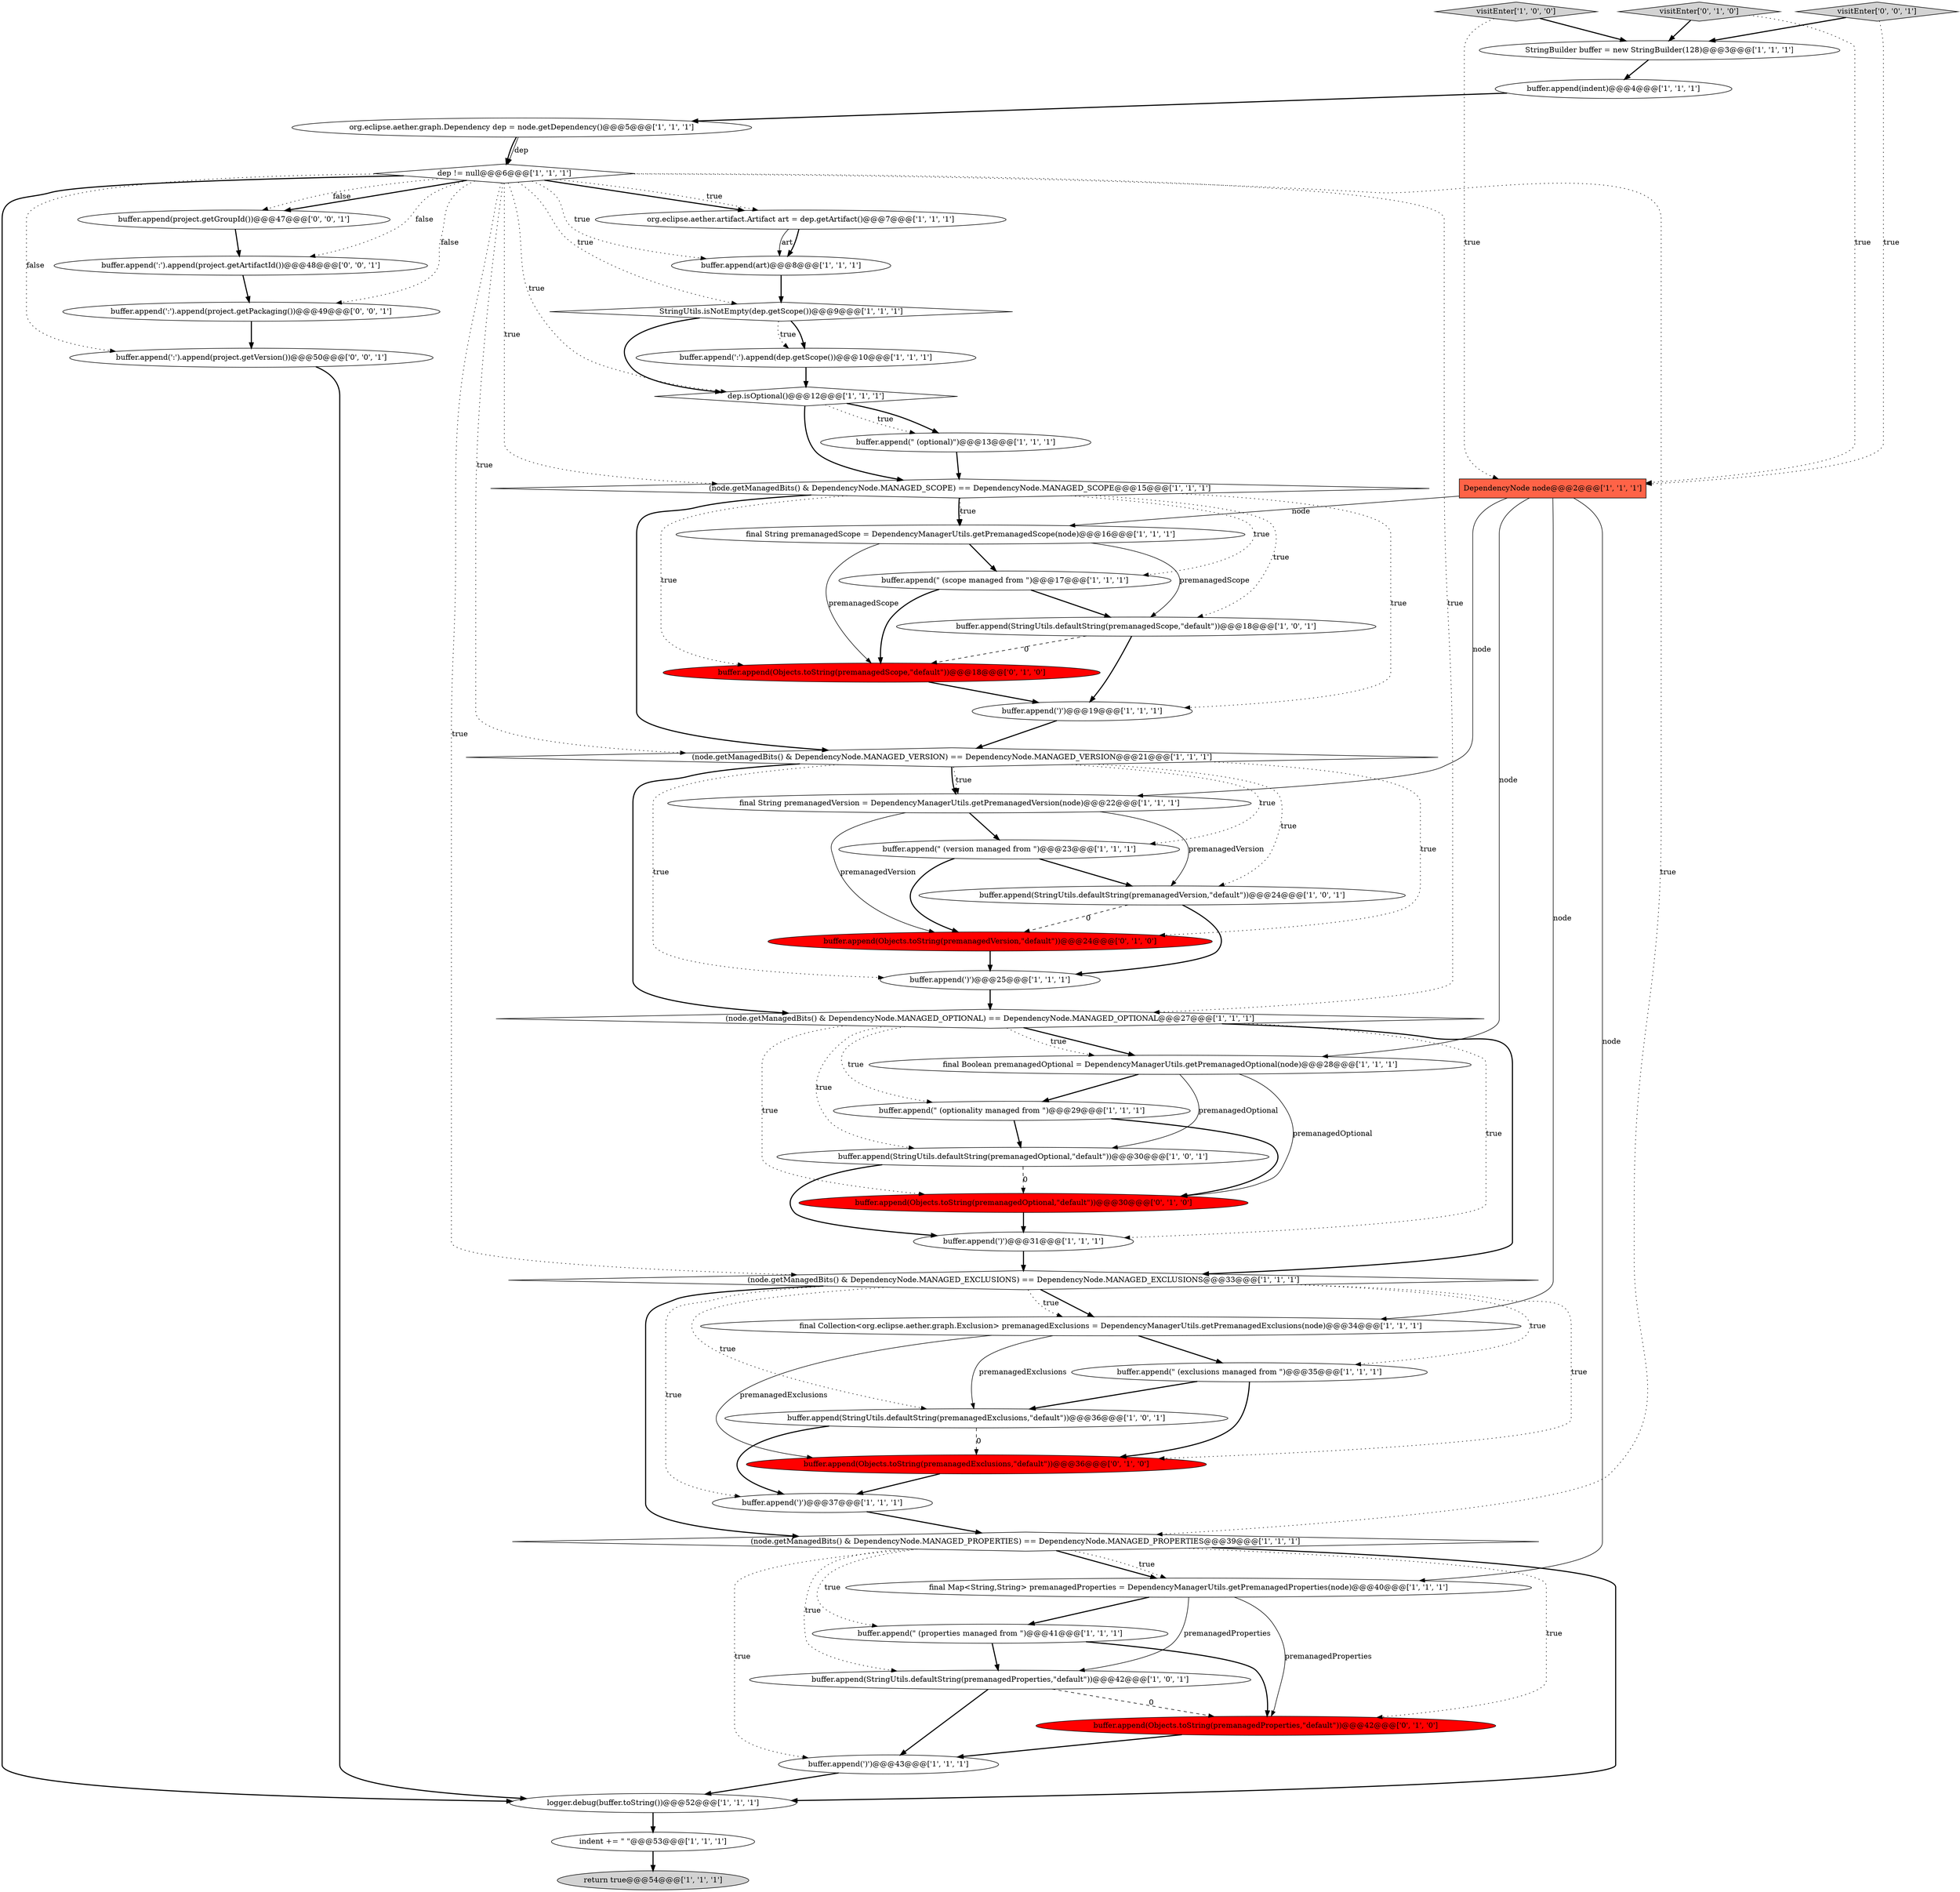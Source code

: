 digraph {
38 [style = filled, label = "buffer.append(indent)@@@4@@@['1', '1', '1']", fillcolor = white, shape = ellipse image = "AAA0AAABBB1BBB"];
21 [style = filled, label = "org.eclipse.aether.artifact.Artifact art = dep.getArtifact()@@@7@@@['1', '1', '1']", fillcolor = white, shape = ellipse image = "AAA0AAABBB1BBB"];
42 [style = filled, label = "buffer.append(Objects.toString(premanagedVersion,\"default\"))@@@24@@@['0', '1', '0']", fillcolor = red, shape = ellipse image = "AAA1AAABBB2BBB"];
39 [style = filled, label = "org.eclipse.aether.graph.Dependency dep = node.getDependency()@@@5@@@['1', '1', '1']", fillcolor = white, shape = ellipse image = "AAA0AAABBB1BBB"];
7 [style = filled, label = "dep.isOptional()@@@12@@@['1', '1', '1']", fillcolor = white, shape = diamond image = "AAA0AAABBB1BBB"];
22 [style = filled, label = "buffer.append(StringUtils.defaultString(premanagedVersion,\"default\"))@@@24@@@['1', '0', '1']", fillcolor = white, shape = ellipse image = "AAA0AAABBB1BBB"];
36 [style = filled, label = "StringUtils.isNotEmpty(dep.getScope())@@@9@@@['1', '1', '1']", fillcolor = white, shape = diamond image = "AAA0AAABBB1BBB"];
9 [style = filled, label = "buffer.append(\" (exclusions managed from \")@@@35@@@['1', '1', '1']", fillcolor = white, shape = ellipse image = "AAA0AAABBB1BBB"];
20 [style = filled, label = "visitEnter['1', '0', '0']", fillcolor = lightgray, shape = diamond image = "AAA0AAABBB1BBB"];
47 [style = filled, label = "buffer.append(':').append(project.getPackaging())@@@49@@@['0', '0', '1']", fillcolor = white, shape = ellipse image = "AAA0AAABBB3BBB"];
19 [style = filled, label = "(node.getManagedBits() & DependencyNode.MANAGED_OPTIONAL) == DependencyNode.MANAGED_OPTIONAL@@@27@@@['1', '1', '1']", fillcolor = white, shape = diamond image = "AAA0AAABBB1BBB"];
26 [style = filled, label = "logger.debug(buffer.toString())@@@52@@@['1', '1', '1']", fillcolor = white, shape = ellipse image = "AAA0AAABBB1BBB"];
12 [style = filled, label = "final Boolean premanagedOptional = DependencyManagerUtils.getPremanagedOptional(node)@@@28@@@['1', '1', '1']", fillcolor = white, shape = ellipse image = "AAA0AAABBB1BBB"];
40 [style = filled, label = "buffer.append(Objects.toString(premanagedScope,\"default\"))@@@18@@@['0', '1', '0']", fillcolor = red, shape = ellipse image = "AAA1AAABBB2BBB"];
41 [style = filled, label = "buffer.append(Objects.toString(premanagedProperties,\"default\"))@@@42@@@['0', '1', '0']", fillcolor = red, shape = ellipse image = "AAA1AAABBB2BBB"];
16 [style = filled, label = "buffer.append(art)@@@8@@@['1', '1', '1']", fillcolor = white, shape = ellipse image = "AAA0AAABBB1BBB"];
6 [style = filled, label = "buffer.append(\" (scope managed from \")@@@17@@@['1', '1', '1']", fillcolor = white, shape = ellipse image = "AAA0AAABBB1BBB"];
15 [style = filled, label = "return true@@@54@@@['1', '1', '1']", fillcolor = lightgray, shape = ellipse image = "AAA0AAABBB1BBB"];
30 [style = filled, label = "dep != null@@@6@@@['1', '1', '1']", fillcolor = white, shape = diamond image = "AAA0AAABBB1BBB"];
50 [style = filled, label = "buffer.append(':').append(project.getVersion())@@@50@@@['0', '0', '1']", fillcolor = white, shape = ellipse image = "AAA0AAABBB3BBB"];
46 [style = filled, label = "buffer.append(':').append(project.getArtifactId())@@@48@@@['0', '0', '1']", fillcolor = white, shape = ellipse image = "AAA0AAABBB3BBB"];
0 [style = filled, label = "buffer.append(':').append(dep.getScope())@@@10@@@['1', '1', '1']", fillcolor = white, shape = ellipse image = "AAA0AAABBB1BBB"];
18 [style = filled, label = "final String premanagedScope = DependencyManagerUtils.getPremanagedScope(node)@@@16@@@['1', '1', '1']", fillcolor = white, shape = ellipse image = "AAA0AAABBB1BBB"];
14 [style = filled, label = "buffer.append(\" (properties managed from \")@@@41@@@['1', '1', '1']", fillcolor = white, shape = ellipse image = "AAA0AAABBB1BBB"];
37 [style = filled, label = "buffer.append(StringUtils.defaultString(premanagedOptional,\"default\"))@@@30@@@['1', '0', '1']", fillcolor = white, shape = ellipse image = "AAA0AAABBB1BBB"];
11 [style = filled, label = "(node.getManagedBits() & DependencyNode.MANAGED_EXCLUSIONS) == DependencyNode.MANAGED_EXCLUSIONS@@@33@@@['1', '1', '1']", fillcolor = white, shape = diamond image = "AAA0AAABBB1BBB"];
25 [style = filled, label = "buffer.append(')')@@@43@@@['1', '1', '1']", fillcolor = white, shape = ellipse image = "AAA0AAABBB1BBB"];
28 [style = filled, label = "buffer.append(\" (version managed from \")@@@23@@@['1', '1', '1']", fillcolor = white, shape = ellipse image = "AAA0AAABBB1BBB"];
29 [style = filled, label = "buffer.append(StringUtils.defaultString(premanagedScope,\"default\"))@@@18@@@['1', '0', '1']", fillcolor = white, shape = ellipse image = "AAA0AAABBB1BBB"];
10 [style = filled, label = "buffer.append(')')@@@31@@@['1', '1', '1']", fillcolor = white, shape = ellipse image = "AAA0AAABBB1BBB"];
43 [style = filled, label = "buffer.append(Objects.toString(premanagedOptional,\"default\"))@@@30@@@['0', '1', '0']", fillcolor = red, shape = ellipse image = "AAA1AAABBB2BBB"];
8 [style = filled, label = "final String premanagedVersion = DependencyManagerUtils.getPremanagedVersion(node)@@@22@@@['1', '1', '1']", fillcolor = white, shape = ellipse image = "AAA0AAABBB1BBB"];
32 [style = filled, label = "(node.getManagedBits() & DependencyNode.MANAGED_SCOPE) == DependencyNode.MANAGED_SCOPE@@@15@@@['1', '1', '1']", fillcolor = white, shape = diamond image = "AAA0AAABBB1BBB"];
44 [style = filled, label = "visitEnter['0', '1', '0']", fillcolor = lightgray, shape = diamond image = "AAA0AAABBB2BBB"];
13 [style = filled, label = "buffer.append(')')@@@37@@@['1', '1', '1']", fillcolor = white, shape = ellipse image = "AAA0AAABBB1BBB"];
49 [style = filled, label = "buffer.append(project.getGroupId())@@@47@@@['0', '0', '1']", fillcolor = white, shape = ellipse image = "AAA0AAABBB3BBB"];
31 [style = filled, label = "final Map<String,String> premanagedProperties = DependencyManagerUtils.getPremanagedProperties(node)@@@40@@@['1', '1', '1']", fillcolor = white, shape = ellipse image = "AAA0AAABBB1BBB"];
17 [style = filled, label = "buffer.append(StringUtils.defaultString(premanagedExclusions,\"default\"))@@@36@@@['1', '0', '1']", fillcolor = white, shape = ellipse image = "AAA0AAABBB1BBB"];
2 [style = filled, label = "(node.getManagedBits() & DependencyNode.MANAGED_VERSION) == DependencyNode.MANAGED_VERSION@@@21@@@['1', '1', '1']", fillcolor = white, shape = diamond image = "AAA0AAABBB1BBB"];
3 [style = filled, label = "buffer.append(')')@@@25@@@['1', '1', '1']", fillcolor = white, shape = ellipse image = "AAA0AAABBB1BBB"];
23 [style = filled, label = "buffer.append(StringUtils.defaultString(premanagedProperties,\"default\"))@@@42@@@['1', '0', '1']", fillcolor = white, shape = ellipse image = "AAA0AAABBB1BBB"];
33 [style = filled, label = "final Collection<org.eclipse.aether.graph.Exclusion> premanagedExclusions = DependencyManagerUtils.getPremanagedExclusions(node)@@@34@@@['1', '1', '1']", fillcolor = white, shape = ellipse image = "AAA0AAABBB1BBB"];
4 [style = filled, label = "buffer.append(\" (optionality managed from \")@@@29@@@['1', '1', '1']", fillcolor = white, shape = ellipse image = "AAA0AAABBB1BBB"];
1 [style = filled, label = "buffer.append(')')@@@19@@@['1', '1', '1']", fillcolor = white, shape = ellipse image = "AAA0AAABBB1BBB"];
34 [style = filled, label = "indent += \" \"@@@53@@@['1', '1', '1']", fillcolor = white, shape = ellipse image = "AAA0AAABBB1BBB"];
24 [style = filled, label = "(node.getManagedBits() & DependencyNode.MANAGED_PROPERTIES) == DependencyNode.MANAGED_PROPERTIES@@@39@@@['1', '1', '1']", fillcolor = white, shape = diamond image = "AAA0AAABBB1BBB"];
48 [style = filled, label = "visitEnter['0', '0', '1']", fillcolor = lightgray, shape = diamond image = "AAA0AAABBB3BBB"];
27 [style = filled, label = "StringBuilder buffer = new StringBuilder(128)@@@3@@@['1', '1', '1']", fillcolor = white, shape = ellipse image = "AAA0AAABBB1BBB"];
35 [style = filled, label = "buffer.append(\" (optional)\")@@@13@@@['1', '1', '1']", fillcolor = white, shape = ellipse image = "AAA0AAABBB1BBB"];
45 [style = filled, label = "buffer.append(Objects.toString(premanagedExclusions,\"default\"))@@@36@@@['0', '1', '0']", fillcolor = red, shape = ellipse image = "AAA1AAABBB2BBB"];
5 [style = filled, label = "DependencyNode node@@@2@@@['1', '1', '1']", fillcolor = tomato, shape = box image = "AAA0AAABBB1BBB"];
19->10 [style = dotted, label="true"];
7->32 [style = bold, label=""];
27->38 [style = bold, label=""];
2->22 [style = dotted, label="true"];
24->25 [style = dotted, label="true"];
26->34 [style = bold, label=""];
7->35 [style = bold, label=""];
34->15 [style = bold, label=""];
19->11 [style = bold, label=""];
30->49 [style = bold, label=""];
38->39 [style = bold, label=""];
48->27 [style = bold, label=""];
21->16 [style = solid, label="art"];
6->29 [style = bold, label=""];
20->27 [style = bold, label=""];
30->2 [style = dotted, label="true"];
22->42 [style = dashed, label="0"];
33->17 [style = solid, label="premanagedExclusions"];
36->0 [style = bold, label=""];
3->19 [style = bold, label=""];
11->33 [style = bold, label=""];
21->16 [style = bold, label=""];
42->3 [style = bold, label=""];
32->18 [style = bold, label=""];
29->1 [style = bold, label=""];
28->42 [style = bold, label=""];
2->8 [style = dotted, label="true"];
10->11 [style = bold, label=""];
31->14 [style = bold, label=""];
36->0 [style = dotted, label="true"];
2->3 [style = dotted, label="true"];
11->33 [style = dotted, label="true"];
8->28 [style = bold, label=""];
23->25 [style = bold, label=""];
19->12 [style = bold, label=""];
30->7 [style = dotted, label="true"];
30->26 [style = bold, label=""];
30->19 [style = dotted, label="true"];
9->17 [style = bold, label=""];
11->13 [style = dotted, label="true"];
19->37 [style = dotted, label="true"];
17->45 [style = dashed, label="0"];
2->28 [style = dotted, label="true"];
44->5 [style = dotted, label="true"];
30->49 [style = dotted, label="false"];
0->7 [style = bold, label=""];
20->5 [style = dotted, label="true"];
5->18 [style = solid, label="node"];
18->40 [style = solid, label="premanagedScope"];
19->4 [style = dotted, label="true"];
49->46 [style = bold, label=""];
31->23 [style = solid, label="premanagedProperties"];
25->26 [style = bold, label=""];
30->32 [style = dotted, label="true"];
7->35 [style = dotted, label="true"];
43->10 [style = bold, label=""];
5->12 [style = solid, label="node"];
16->36 [style = bold, label=""];
32->18 [style = dotted, label="true"];
13->24 [style = bold, label=""];
32->6 [style = dotted, label="true"];
37->10 [style = bold, label=""];
12->37 [style = solid, label="premanagedOptional"];
11->17 [style = dotted, label="true"];
19->12 [style = dotted, label="true"];
35->32 [style = bold, label=""];
11->9 [style = dotted, label="true"];
11->24 [style = bold, label=""];
5->8 [style = solid, label="node"];
47->50 [style = bold, label=""];
30->36 [style = dotted, label="true"];
24->26 [style = bold, label=""];
33->45 [style = solid, label="premanagedExclusions"];
30->21 [style = bold, label=""];
24->23 [style = dotted, label="true"];
2->42 [style = dotted, label="true"];
14->23 [style = bold, label=""];
24->31 [style = bold, label=""];
18->6 [style = bold, label=""];
5->33 [style = solid, label="node"];
19->43 [style = dotted, label="true"];
29->40 [style = dashed, label="0"];
18->29 [style = solid, label="premanagedScope"];
1->2 [style = bold, label=""];
17->13 [style = bold, label=""];
32->29 [style = dotted, label="true"];
30->11 [style = dotted, label="true"];
5->31 [style = solid, label="node"];
32->1 [style = dotted, label="true"];
14->41 [style = bold, label=""];
28->22 [style = bold, label=""];
50->26 [style = bold, label=""];
24->41 [style = dotted, label="true"];
2->19 [style = bold, label=""];
4->43 [style = bold, label=""];
24->14 [style = dotted, label="true"];
30->24 [style = dotted, label="true"];
39->30 [style = solid, label="dep"];
30->47 [style = dotted, label="false"];
24->31 [style = dotted, label="true"];
30->50 [style = dotted, label="false"];
45->13 [style = bold, label=""];
11->45 [style = dotted, label="true"];
32->40 [style = dotted, label="true"];
33->9 [style = bold, label=""];
46->47 [style = bold, label=""];
30->21 [style = dotted, label="true"];
8->22 [style = solid, label="premanagedVersion"];
12->43 [style = solid, label="premanagedOptional"];
32->2 [style = bold, label=""];
37->43 [style = dashed, label="0"];
31->41 [style = solid, label="premanagedProperties"];
39->30 [style = bold, label=""];
22->3 [style = bold, label=""];
40->1 [style = bold, label=""];
4->37 [style = bold, label=""];
30->16 [style = dotted, label="true"];
12->4 [style = bold, label=""];
36->7 [style = bold, label=""];
6->40 [style = bold, label=""];
9->45 [style = bold, label=""];
30->46 [style = dotted, label="false"];
23->41 [style = dashed, label="0"];
41->25 [style = bold, label=""];
44->27 [style = bold, label=""];
48->5 [style = dotted, label="true"];
8->42 [style = solid, label="premanagedVersion"];
2->8 [style = bold, label=""];
}
